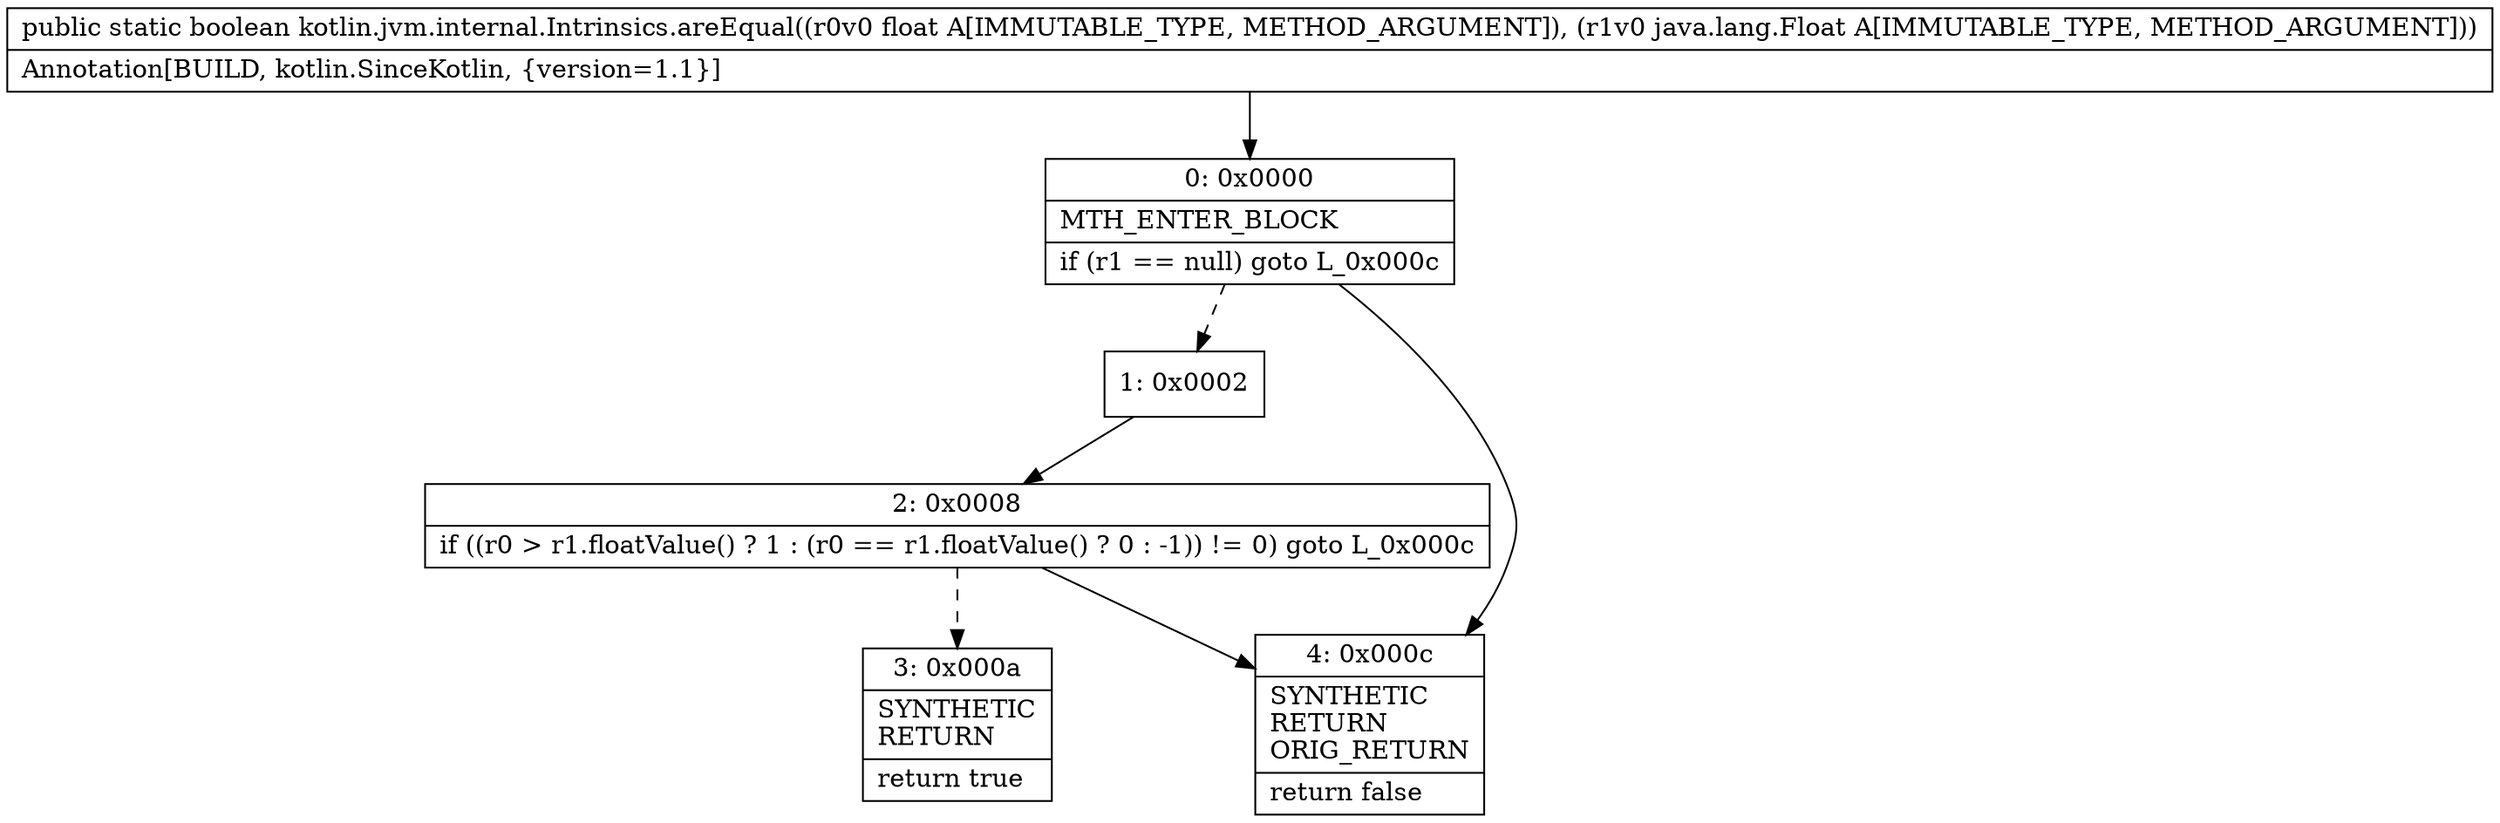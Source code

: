digraph "CFG forkotlin.jvm.internal.Intrinsics.areEqual(FLjava\/lang\/Float;)Z" {
Node_0 [shape=record,label="{0\:\ 0x0000|MTH_ENTER_BLOCK\l|if (r1 == null) goto L_0x000c\l}"];
Node_1 [shape=record,label="{1\:\ 0x0002}"];
Node_2 [shape=record,label="{2\:\ 0x0008|if ((r0 \> r1.floatValue() ? 1 : (r0 == r1.floatValue() ? 0 : \-1)) != 0) goto L_0x000c\l}"];
Node_3 [shape=record,label="{3\:\ 0x000a|SYNTHETIC\lRETURN\l|return true\l}"];
Node_4 [shape=record,label="{4\:\ 0x000c|SYNTHETIC\lRETURN\lORIG_RETURN\l|return false\l}"];
MethodNode[shape=record,label="{public static boolean kotlin.jvm.internal.Intrinsics.areEqual((r0v0 float A[IMMUTABLE_TYPE, METHOD_ARGUMENT]), (r1v0 java.lang.Float A[IMMUTABLE_TYPE, METHOD_ARGUMENT]))  | Annotation[BUILD, kotlin.SinceKotlin, \{version=1.1\}]\l}"];
MethodNode -> Node_0;
Node_0 -> Node_1[style=dashed];
Node_0 -> Node_4;
Node_1 -> Node_2;
Node_2 -> Node_3[style=dashed];
Node_2 -> Node_4;
}


